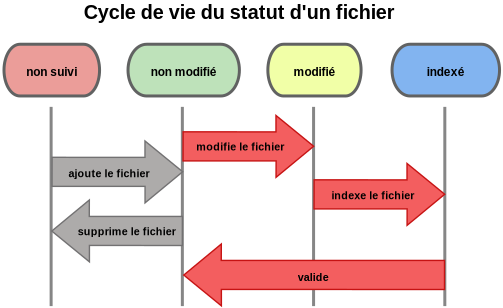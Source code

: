 <?xml version="1.0" encoding="UTF-8"?>
<dia:diagram xmlns:dia="http://www.lysator.liu.se/~alla/dia/">
  <dia:layer name="Segundo Plano" visible="true" active="true">
    <dia:object type="Standard - Line" version="0" id="O0">
      <dia:attribute name="obj_pos">
        <dia:point val="31.631,8.138"/>
      </dia:attribute>
      <dia:attribute name="obj_bb">
        <dia:rectangle val="31.556,8.063;31.706,18.175"/>
      </dia:attribute>
      <dia:attribute name="conn_endpoints">
        <dia:point val="31.631,8.138"/>
        <dia:point val="31.631,18.1"/>
      </dia:attribute>
      <dia:attribute name="numcp">
        <dia:int val="1"/>
      </dia:attribute>
      <dia:attribute name="line_color">
        <dia:color val="#868686"/>
      </dia:attribute>
      <dia:attribute name="line_width">
        <dia:real val="0.15"/>
      </dia:attribute>
    </dia:object>
    <dia:object type="Standard - Line" version="0" id="O1">
      <dia:attribute name="obj_pos">
        <dia:point val="25.069,8.138"/>
      </dia:attribute>
      <dia:attribute name="obj_bb">
        <dia:rectangle val="24.994,8.063;25.144,18.175"/>
      </dia:attribute>
      <dia:attribute name="conn_endpoints">
        <dia:point val="25.069,8.138"/>
        <dia:point val="25.069,18.1"/>
      </dia:attribute>
      <dia:attribute name="numcp">
        <dia:int val="1"/>
      </dia:attribute>
      <dia:attribute name="line_color">
        <dia:color val="#868686"/>
      </dia:attribute>
      <dia:attribute name="line_width">
        <dia:real val="0.15"/>
      </dia:attribute>
    </dia:object>
    <dia:object type="Standard - Line" version="0" id="O2">
      <dia:attribute name="obj_pos">
        <dia:point val="18.508,8.138"/>
      </dia:attribute>
      <dia:attribute name="obj_bb">
        <dia:rectangle val="18.433,8.063;18.583,18.175"/>
      </dia:attribute>
      <dia:attribute name="conn_endpoints">
        <dia:point val="18.508,8.138"/>
        <dia:point val="18.508,18.1"/>
      </dia:attribute>
      <dia:attribute name="numcp">
        <dia:int val="1"/>
      </dia:attribute>
      <dia:attribute name="line_color">
        <dia:color val="#868686"/>
      </dia:attribute>
      <dia:attribute name="line_width">
        <dia:real val="0.15"/>
      </dia:attribute>
    </dia:object>
    <dia:object type="Standard - Line" version="0" id="O3">
      <dia:attribute name="obj_pos">
        <dia:point val="11.946,8.138"/>
      </dia:attribute>
      <dia:attribute name="obj_bb">
        <dia:rectangle val="11.871,8.063;12.021,18.175"/>
      </dia:attribute>
      <dia:attribute name="conn_endpoints">
        <dia:point val="11.946,8.138"/>
        <dia:point val="11.946,18.1"/>
      </dia:attribute>
      <dia:attribute name="numcp">
        <dia:int val="1"/>
      </dia:attribute>
      <dia:attribute name="line_color">
        <dia:color val="#868686"/>
      </dia:attribute>
      <dia:attribute name="line_width">
        <dia:real val="0.15"/>
      </dia:attribute>
    </dia:object>
    <dia:object type="Flowchart - Terminal" version="1" id="O4">
      <dia:attribute name="obj_pos">
        <dia:point val="22.783,5.008"/>
      </dia:attribute>
      <dia:attribute name="obj_bb">
        <dia:rectangle val="22.708,4.933;27.52,7.669"/>
      </dia:attribute>
      <dia:attribute name="meta">
        <dia:composite type="dict"/>
      </dia:attribute>
      <dia:attribute name="elem_corner">
        <dia:point val="22.783,5.008"/>
      </dia:attribute>
      <dia:attribute name="elem_width">
        <dia:real val="4.661"/>
      </dia:attribute>
      <dia:attribute name="elem_height">
        <dia:real val="2.586"/>
      </dia:attribute>
      <dia:attribute name="line_width">
        <dia:real val="0.15"/>
      </dia:attribute>
      <dia:attribute name="line_colour">
        <dia:color val="#616262"/>
      </dia:attribute>
      <dia:attribute name="fill_colour">
        <dia:color val="#f1ffa7"/>
      </dia:attribute>
      <dia:attribute name="show_background">
        <dia:boolean val="true"/>
      </dia:attribute>
      <dia:attribute name="line_style">
        <dia:enum val="0"/>
        <dia:real val="1"/>
      </dia:attribute>
      <dia:attribute name="padding">
        <dia:real val="0.1"/>
      </dia:attribute>
      <dia:attribute name="text">
        <dia:composite type="text">
          <dia:attribute name="string">
            <dia:string>#modifié#</dia:string>
          </dia:attribute>
          <dia:attribute name="font">
            <dia:font family="Arial" style="80" name="Helvetica-Bold"/>
          </dia:attribute>
          <dia:attribute name="height">
            <dia:real val="0.741"/>
          </dia:attribute>
          <dia:attribute name="pos">
            <dia:point val="25.114,6.486"/>
          </dia:attribute>
          <dia:attribute name="color">
            <dia:color val="#000000"/>
          </dia:attribute>
          <dia:attribute name="alignment">
            <dia:enum val="1"/>
          </dia:attribute>
        </dia:composite>
      </dia:attribute>
      <dia:attribute name="flip_horizontal">
        <dia:boolean val="false"/>
      </dia:attribute>
      <dia:attribute name="flip_vertical">
        <dia:boolean val="false"/>
      </dia:attribute>
      <dia:attribute name="subscale">
        <dia:real val="1"/>
      </dia:attribute>
    </dia:object>
    <dia:object type="Standard - Polygon" version="0" id="O5">
      <dia:attribute name="obj_pos">
        <dia:point val="29.744,14.062"/>
      </dia:attribute>
      <dia:attribute name="obj_bb">
        <dia:rectangle val="25.058,10.895;31.678,14.137"/>
      </dia:attribute>
      <dia:attribute name="poly_points">
        <dia:point val="29.744,14.062"/>
        <dia:point val="29.747,13.239"/>
        <dia:point val="25.093,13.239"/>
        <dia:point val="25.096,11.786"/>
        <dia:point val="29.741,11.79"/>
        <dia:point val="29.741,10.969"/>
        <dia:point val="31.623,12.508"/>
      </dia:attribute>
      <dia:attribute name="line_color">
        <dia:color val="#c61313"/>
      </dia:attribute>
      <dia:attribute name="line_width">
        <dia:real val="0.07"/>
      </dia:attribute>
      <dia:attribute name="inner_color">
        <dia:color val="#f35e5f"/>
      </dia:attribute>
      <dia:attribute name="show_background">
        <dia:boolean val="true"/>
      </dia:attribute>
    </dia:object>
    <dia:object type="Standard - Text" version="1" id="O6">
      <dia:attribute name="obj_pos">
        <dia:point val="21.352,3.74"/>
      </dia:attribute>
      <dia:attribute name="obj_bb">
        <dia:rectangle val="13.491,2.817;29.241,4.005"/>
      </dia:attribute>
      <dia:attribute name="text">
        <dia:composite type="text">
          <dia:attribute name="string">
            <dia:string>#Cycle de vie du statut d'un fichier#</dia:string>
          </dia:attribute>
          <dia:attribute name="font">
            <dia:font family="Arial" style="80" name="Helvetica-Bold"/>
          </dia:attribute>
          <dia:attribute name="height">
            <dia:real val="1.235"/>
          </dia:attribute>
          <dia:attribute name="pos">
            <dia:point val="21.352,3.74"/>
          </dia:attribute>
          <dia:attribute name="color">
            <dia:color val="#000000"/>
          </dia:attribute>
          <dia:attribute name="alignment">
            <dia:enum val="1"/>
          </dia:attribute>
        </dia:composite>
      </dia:attribute>
      <dia:attribute name="valign">
        <dia:enum val="3"/>
      </dia:attribute>
    </dia:object>
    <dia:object type="Standard - Polygon" version="0" id="O7">
      <dia:attribute name="obj_pos">
        <dia:point val="23.192,11.662"/>
      </dia:attribute>
      <dia:attribute name="obj_bb">
        <dia:rectangle val="18.507,8.495;25.127,11.737"/>
      </dia:attribute>
      <dia:attribute name="poly_points">
        <dia:point val="23.192,11.662"/>
        <dia:point val="23.196,10.839"/>
        <dia:point val="18.542,10.839"/>
        <dia:point val="18.545,9.386"/>
        <dia:point val="23.189,9.39"/>
        <dia:point val="23.189,8.569"/>
        <dia:point val="25.072,10.108"/>
      </dia:attribute>
      <dia:attribute name="line_color">
        <dia:color val="#c61313"/>
      </dia:attribute>
      <dia:attribute name="line_width">
        <dia:real val="0.07"/>
      </dia:attribute>
      <dia:attribute name="inner_color">
        <dia:color val="#f35e5f"/>
      </dia:attribute>
      <dia:attribute name="show_background">
        <dia:boolean val="true"/>
      </dia:attribute>
    </dia:object>
    <dia:object type="Flowchart - Terminal" version="1" id="O8">
      <dia:attribute name="obj_pos">
        <dia:point val="28.992,5.008"/>
      </dia:attribute>
      <dia:attribute name="obj_bb">
        <dia:rectangle val="28.917,4.933;34.442,7.669"/>
      </dia:attribute>
      <dia:attribute name="meta">
        <dia:composite type="dict"/>
      </dia:attribute>
      <dia:attribute name="elem_corner">
        <dia:point val="28.992,5.008"/>
      </dia:attribute>
      <dia:attribute name="elem_width">
        <dia:real val="5.375"/>
      </dia:attribute>
      <dia:attribute name="elem_height">
        <dia:real val="2.586"/>
      </dia:attribute>
      <dia:attribute name="line_width">
        <dia:real val="0.15"/>
      </dia:attribute>
      <dia:attribute name="line_colour">
        <dia:color val="#616262"/>
      </dia:attribute>
      <dia:attribute name="fill_colour">
        <dia:color val="#82b4f0"/>
      </dia:attribute>
      <dia:attribute name="show_background">
        <dia:boolean val="true"/>
      </dia:attribute>
      <dia:attribute name="line_style">
        <dia:enum val="0"/>
        <dia:real val="1"/>
      </dia:attribute>
      <dia:attribute name="padding">
        <dia:real val="0.1"/>
      </dia:attribute>
      <dia:attribute name="text">
        <dia:composite type="text">
          <dia:attribute name="string">
            <dia:string>#indexé#</dia:string>
          </dia:attribute>
          <dia:attribute name="font">
            <dia:font family="Arial" style="80" name="Helvetica-Bold"/>
          </dia:attribute>
          <dia:attribute name="height">
            <dia:real val="0.741"/>
          </dia:attribute>
          <dia:attribute name="pos">
            <dia:point val="31.68,6.486"/>
          </dia:attribute>
          <dia:attribute name="color">
            <dia:color val="#000000"/>
          </dia:attribute>
          <dia:attribute name="alignment">
            <dia:enum val="1"/>
          </dia:attribute>
        </dia:composite>
      </dia:attribute>
      <dia:attribute name="flip_horizontal">
        <dia:boolean val="false"/>
      </dia:attribute>
      <dia:attribute name="flip_vertical">
        <dia:boolean val="false"/>
      </dia:attribute>
      <dia:attribute name="subscale">
        <dia:real val="1"/>
      </dia:attribute>
    </dia:object>
    <dia:object type="Flowchart - Terminal" version="1" id="O9">
      <dia:attribute name="obj_pos">
        <dia:point val="15.791,5.008"/>
      </dia:attribute>
      <dia:attribute name="obj_bb">
        <dia:rectangle val="15.716,4.933;21.434,7.669"/>
      </dia:attribute>
      <dia:attribute name="meta">
        <dia:composite type="dict"/>
      </dia:attribute>
      <dia:attribute name="elem_corner">
        <dia:point val="15.791,5.008"/>
      </dia:attribute>
      <dia:attribute name="elem_width">
        <dia:real val="5.569"/>
      </dia:attribute>
      <dia:attribute name="elem_height">
        <dia:real val="2.586"/>
      </dia:attribute>
      <dia:attribute name="line_width">
        <dia:real val="0.15"/>
      </dia:attribute>
      <dia:attribute name="line_colour">
        <dia:color val="#616262"/>
      </dia:attribute>
      <dia:attribute name="fill_colour">
        <dia:color val="#bee2ba"/>
      </dia:attribute>
      <dia:attribute name="show_background">
        <dia:boolean val="true"/>
      </dia:attribute>
      <dia:attribute name="line_style">
        <dia:enum val="0"/>
        <dia:real val="1"/>
      </dia:attribute>
      <dia:attribute name="padding">
        <dia:real val="0.1"/>
      </dia:attribute>
      <dia:attribute name="text">
        <dia:composite type="text">
          <dia:attribute name="string">
            <dia:string>#non modifié#</dia:string>
          </dia:attribute>
          <dia:attribute name="font">
            <dia:font family="Arial" style="80" name="Helvetica-Bold"/>
          </dia:attribute>
          <dia:attribute name="height">
            <dia:real val="0.741"/>
          </dia:attribute>
          <dia:attribute name="pos">
            <dia:point val="18.575,6.486"/>
          </dia:attribute>
          <dia:attribute name="color">
            <dia:color val="#000000"/>
          </dia:attribute>
          <dia:attribute name="alignment">
            <dia:enum val="1"/>
          </dia:attribute>
        </dia:composite>
      </dia:attribute>
      <dia:attribute name="flip_horizontal">
        <dia:boolean val="false"/>
      </dia:attribute>
      <dia:attribute name="flip_vertical">
        <dia:boolean val="false"/>
      </dia:attribute>
      <dia:attribute name="subscale">
        <dia:real val="1"/>
      </dia:attribute>
    </dia:object>
    <dia:object type="Flowchart - Terminal" version="1" id="O10">
      <dia:attribute name="obj_pos">
        <dia:point val="9.59,5.008"/>
      </dia:attribute>
      <dia:attribute name="obj_bb">
        <dia:rectangle val="9.515,4.933;14.442,7.669"/>
      </dia:attribute>
      <dia:attribute name="meta">
        <dia:composite type="dict"/>
      </dia:attribute>
      <dia:attribute name="elem_corner">
        <dia:point val="9.59,5.008"/>
      </dia:attribute>
      <dia:attribute name="elem_width">
        <dia:real val="4.778"/>
      </dia:attribute>
      <dia:attribute name="elem_height">
        <dia:real val="2.586"/>
      </dia:attribute>
      <dia:attribute name="line_width">
        <dia:real val="0.15"/>
      </dia:attribute>
      <dia:attribute name="line_colour">
        <dia:color val="#616262"/>
      </dia:attribute>
      <dia:attribute name="fill_colour">
        <dia:color val="#eb9d99"/>
      </dia:attribute>
      <dia:attribute name="show_background">
        <dia:boolean val="true"/>
      </dia:attribute>
      <dia:attribute name="line_style">
        <dia:enum val="0"/>
        <dia:real val="1"/>
      </dia:attribute>
      <dia:attribute name="padding">
        <dia:real val="0.1"/>
      </dia:attribute>
      <dia:attribute name="text">
        <dia:composite type="text">
          <dia:attribute name="string">
            <dia:string>#non suivi#</dia:string>
          </dia:attribute>
          <dia:attribute name="font">
            <dia:font family="Arial" style="80" name="Helvetica-Bold"/>
          </dia:attribute>
          <dia:attribute name="height">
            <dia:real val="0.741"/>
          </dia:attribute>
          <dia:attribute name="pos">
            <dia:point val="11.978,6.486"/>
          </dia:attribute>
          <dia:attribute name="color">
            <dia:color val="#000000"/>
          </dia:attribute>
          <dia:attribute name="alignment">
            <dia:enum val="1"/>
          </dia:attribute>
        </dia:composite>
      </dia:attribute>
      <dia:attribute name="flip_horizontal">
        <dia:boolean val="false"/>
      </dia:attribute>
      <dia:attribute name="flip_vertical">
        <dia:boolean val="false"/>
      </dia:attribute>
      <dia:attribute name="subscale">
        <dia:real val="1"/>
      </dia:attribute>
    </dia:object>
    <dia:object type="Standard - Polygon" version="0" id="O11">
      <dia:attribute name="obj_pos">
        <dia:point val="16.642,12.938"/>
      </dia:attribute>
      <dia:attribute name="obj_bb">
        <dia:rectangle val="11.957,9.77;18.577,13.012"/>
      </dia:attribute>
      <dia:attribute name="poly_points">
        <dia:point val="16.642,12.938"/>
        <dia:point val="16.643,12.114"/>
        <dia:point val="11.992,12.114"/>
        <dia:point val="11.995,10.661"/>
        <dia:point val="16.639,10.665"/>
        <dia:point val="16.639,9.844"/>
        <dia:point val="18.522,11.383"/>
      </dia:attribute>
      <dia:attribute name="line_color">
        <dia:color val="#727172"/>
      </dia:attribute>
      <dia:attribute name="line_width">
        <dia:real val="0.07"/>
      </dia:attribute>
      <dia:attribute name="inner_color">
        <dia:color val="#adabaa"/>
      </dia:attribute>
      <dia:attribute name="show_background">
        <dia:boolean val="true"/>
      </dia:attribute>
    </dia:object>
    <dia:object type="Standard - Polygon" version="0" id="O12">
      <dia:attribute name="obj_pos">
        <dia:point val="13.857,12.794"/>
      </dia:attribute>
      <dia:attribute name="obj_bb">
        <dia:rectangle val="11.923,12.719;18.543,15.961"/>
      </dia:attribute>
      <dia:attribute name="poly_points">
        <dia:point val="13.857,12.794"/>
        <dia:point val="13.854,13.618"/>
        <dia:point val="18.508,13.618"/>
        <dia:point val="18.505,15.07"/>
        <dia:point val="13.861,15.066"/>
        <dia:point val="13.861,15.887"/>
        <dia:point val="11.978,14.348"/>
      </dia:attribute>
      <dia:attribute name="line_color">
        <dia:color val="#727172"/>
      </dia:attribute>
      <dia:attribute name="line_width">
        <dia:real val="0.07"/>
      </dia:attribute>
      <dia:attribute name="inner_color">
        <dia:color val="#adabaa"/>
      </dia:attribute>
      <dia:attribute name="show_background">
        <dia:boolean val="true"/>
      </dia:attribute>
    </dia:object>
    <dia:object type="Standard - Polygon" version="0" id="O13">
      <dia:attribute name="obj_pos">
        <dia:point val="20.456,14.994"/>
      </dia:attribute>
      <dia:attribute name="obj_bb">
        <dia:rectangle val="18.522,14.919;31.65,18.161"/>
      </dia:attribute>
      <dia:attribute name="poly_points">
        <dia:point val="20.456,14.994"/>
        <dia:point val="20.453,15.818"/>
        <dia:point val="31.615,15.818"/>
        <dia:point val="31.615,17.27"/>
        <dia:point val="20.459,17.266"/>
        <dia:point val="20.459,18.087"/>
        <dia:point val="18.577,16.548"/>
      </dia:attribute>
      <dia:attribute name="line_color">
        <dia:color val="#c61313"/>
      </dia:attribute>
      <dia:attribute name="line_width">
        <dia:real val="0.07"/>
      </dia:attribute>
      <dia:attribute name="inner_color">
        <dia:color val="#f35e5f"/>
      </dia:attribute>
      <dia:attribute name="show_background">
        <dia:boolean val="true"/>
      </dia:attribute>
    </dia:object>
    <dia:object type="Standard - Text" version="1" id="O14">
      <dia:attribute name="obj_pos">
        <dia:point val="14.835,11.652"/>
      </dia:attribute>
      <dia:attribute name="obj_bb">
        <dia:rectangle val="12.876,11.141;16.809,11.797"/>
      </dia:attribute>
      <dia:attribute name="text">
        <dia:composite type="text">
          <dia:attribute name="string">
            <dia:string>#ajoute le fichier#</dia:string>
          </dia:attribute>
          <dia:attribute name="font">
            <dia:font family="Arial" style="80" name="Helvetica-Bold"/>
          </dia:attribute>
          <dia:attribute name="height">
            <dia:real val="0.67"/>
          </dia:attribute>
          <dia:attribute name="pos">
            <dia:point val="14.835,11.652"/>
          </dia:attribute>
          <dia:attribute name="color">
            <dia:color val="#000000"/>
          </dia:attribute>
          <dia:attribute name="alignment">
            <dia:enum val="1"/>
          </dia:attribute>
        </dia:composite>
      </dia:attribute>
      <dia:attribute name="valign">
        <dia:enum val="3"/>
      </dia:attribute>
    </dia:object>
    <dia:object type="Standard - Text" version="1" id="O15">
      <dia:attribute name="obj_pos">
        <dia:point val="15.728,14.552"/>
      </dia:attribute>
      <dia:attribute name="obj_bb">
        <dia:rectangle val="13.352,14.041;18.119,14.697"/>
      </dia:attribute>
      <dia:attribute name="text">
        <dia:composite type="text">
          <dia:attribute name="string">
            <dia:string>#supprime le fichier#</dia:string>
          </dia:attribute>
          <dia:attribute name="font">
            <dia:font family="Arial" style="80" name="Helvetica-Bold"/>
          </dia:attribute>
          <dia:attribute name="height">
            <dia:real val="0.67"/>
          </dia:attribute>
          <dia:attribute name="pos">
            <dia:point val="15.728,14.552"/>
          </dia:attribute>
          <dia:attribute name="color">
            <dia:color val="#000000"/>
          </dia:attribute>
          <dia:attribute name="alignment">
            <dia:enum val="1"/>
          </dia:attribute>
        </dia:composite>
      </dia:attribute>
      <dia:attribute name="valign">
        <dia:enum val="3"/>
      </dia:attribute>
    </dia:object>
    <dia:object type="Standard - Text" version="1" id="O16">
      <dia:attribute name="obj_pos">
        <dia:point val="21.399,10.314"/>
      </dia:attribute>
      <dia:attribute name="obj_bb">
        <dia:rectangle val="19.278,9.804;23.536,10.46"/>
      </dia:attribute>
      <dia:attribute name="text">
        <dia:composite type="text">
          <dia:attribute name="string">
            <dia:string>#modifie le fichier#</dia:string>
          </dia:attribute>
          <dia:attribute name="font">
            <dia:font family="Arial" style="80" name="Helvetica-Bold"/>
          </dia:attribute>
          <dia:attribute name="height">
            <dia:real val="0.67"/>
          </dia:attribute>
          <dia:attribute name="pos">
            <dia:point val="21.399,10.314"/>
          </dia:attribute>
          <dia:attribute name="color">
            <dia:color val="#000000"/>
          </dia:attribute>
          <dia:attribute name="alignment">
            <dia:enum val="1"/>
          </dia:attribute>
        </dia:composite>
      </dia:attribute>
      <dia:attribute name="valign">
        <dia:enum val="3"/>
      </dia:attribute>
    </dia:object>
    <dia:object type="Standard - Text" version="1" id="O17">
      <dia:attribute name="obj_pos">
        <dia:point val="28.033,12.752"/>
      </dia:attribute>
      <dia:attribute name="obj_bb">
        <dia:rectangle val="26.014,12.241;30.067,12.897"/>
      </dia:attribute>
      <dia:attribute name="text">
        <dia:composite type="text">
          <dia:attribute name="string">
            <dia:string>#indexe le fichier#</dia:string>
          </dia:attribute>
          <dia:attribute name="font">
            <dia:font family="Arial" style="80" name="Helvetica-Bold"/>
          </dia:attribute>
          <dia:attribute name="height">
            <dia:real val="0.67"/>
          </dia:attribute>
          <dia:attribute name="pos">
            <dia:point val="28.033,12.752"/>
          </dia:attribute>
          <dia:attribute name="color">
            <dia:color val="#000000"/>
          </dia:attribute>
          <dia:attribute name="alignment">
            <dia:enum val="1"/>
          </dia:attribute>
        </dia:composite>
      </dia:attribute>
      <dia:attribute name="valign">
        <dia:enum val="3"/>
      </dia:attribute>
    </dia:object>
    <dia:object type="Standard - Text" version="1" id="O18">
      <dia:attribute name="obj_pos">
        <dia:point val="25.054,16.839"/>
      </dia:attribute>
      <dia:attribute name="obj_bb">
        <dia:rectangle val="24.297,16.329;25.827,16.985"/>
      </dia:attribute>
      <dia:attribute name="text">
        <dia:composite type="text">
          <dia:attribute name="string">
            <dia:string>#valide#</dia:string>
          </dia:attribute>
          <dia:attribute name="font">
            <dia:font family="Arial" style="80" name="Helvetica-Bold"/>
          </dia:attribute>
          <dia:attribute name="height">
            <dia:real val="0.67"/>
          </dia:attribute>
          <dia:attribute name="pos">
            <dia:point val="25.054,16.839"/>
          </dia:attribute>
          <dia:attribute name="color">
            <dia:color val="#000000"/>
          </dia:attribute>
          <dia:attribute name="alignment">
            <dia:enum val="1"/>
          </dia:attribute>
        </dia:composite>
      </dia:attribute>
      <dia:attribute name="valign">
        <dia:enum val="3"/>
      </dia:attribute>
    </dia:object>
  </dia:layer>
</dia:diagram>
